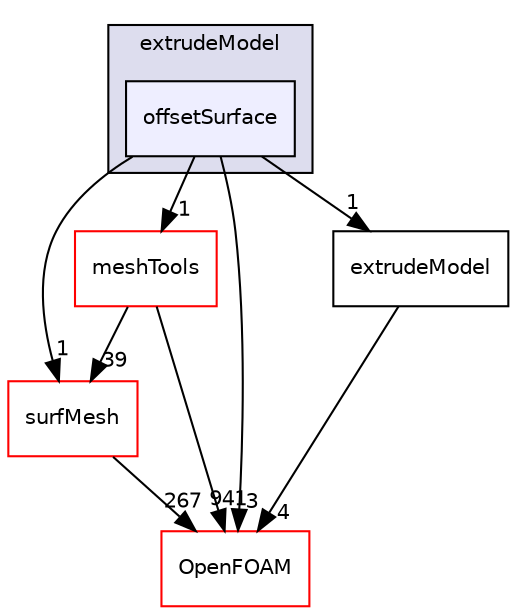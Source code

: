 digraph "src/mesh/extrudeModel/offsetSurface" {
  bgcolor=transparent;
  compound=true
  node [ fontsize="10", fontname="Helvetica"];
  edge [ labelfontsize="10", labelfontname="Helvetica"];
  subgraph clusterdir_8ffb679a374cef825c70454904c9ea60 {
    graph [ bgcolor="#ddddee", pencolor="black", label="extrudeModel" fontname="Helvetica", fontsize="10", URL="dir_8ffb679a374cef825c70454904c9ea60.html"]
  dir_c466f59dec991f73577e827b982adb64 [shape=box, label="offsetSurface", style="filled", fillcolor="#eeeeff", pencolor="black", URL="dir_c466f59dec991f73577e827b982adb64.html"];
  }
  dir_0a88fe22feb23ce5f078a04a1df67721 [shape=box label="surfMesh" color="red" URL="dir_0a88fe22feb23ce5f078a04a1df67721.html"];
  dir_ae30ad0bef50cf391b24c614251bb9fd [shape=box label="meshTools" color="red" URL="dir_ae30ad0bef50cf391b24c614251bb9fd.html"];
  dir_c5473ff19b20e6ec4dfe5c310b3778a8 [shape=box label="OpenFOAM" color="red" URL="dir_c5473ff19b20e6ec4dfe5c310b3778a8.html"];
  dir_072a70ecf265f9f34db16321b07bc568 [shape=box label="extrudeModel" URL="dir_072a70ecf265f9f34db16321b07bc568.html"];
  dir_0a88fe22feb23ce5f078a04a1df67721->dir_c5473ff19b20e6ec4dfe5c310b3778a8 [headlabel="267", labeldistance=1.5 headhref="dir_003623_002151.html"];
  dir_ae30ad0bef50cf391b24c614251bb9fd->dir_0a88fe22feb23ce5f078a04a1df67721 [headlabel="39", labeldistance=1.5 headhref="dir_001949_003623.html"];
  dir_ae30ad0bef50cf391b24c614251bb9fd->dir_c5473ff19b20e6ec4dfe5c310b3778a8 [headlabel="941", labeldistance=1.5 headhref="dir_001949_002151.html"];
  dir_c466f59dec991f73577e827b982adb64->dir_0a88fe22feb23ce5f078a04a1df67721 [headlabel="1", labeldistance=1.5 headhref="dir_001929_003623.html"];
  dir_c466f59dec991f73577e827b982adb64->dir_ae30ad0bef50cf391b24c614251bb9fd [headlabel="1", labeldistance=1.5 headhref="dir_001929_001949.html"];
  dir_c466f59dec991f73577e827b982adb64->dir_c5473ff19b20e6ec4dfe5c310b3778a8 [headlabel="3", labeldistance=1.5 headhref="dir_001929_002151.html"];
  dir_c466f59dec991f73577e827b982adb64->dir_072a70ecf265f9f34db16321b07bc568 [headlabel="1", labeldistance=1.5 headhref="dir_001929_001925.html"];
  dir_072a70ecf265f9f34db16321b07bc568->dir_c5473ff19b20e6ec4dfe5c310b3778a8 [headlabel="4", labeldistance=1.5 headhref="dir_001925_002151.html"];
}
